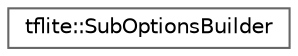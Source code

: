 digraph "Graphical Class Hierarchy"
{
 // LATEX_PDF_SIZE
  bgcolor="transparent";
  edge [fontname=Helvetica,fontsize=10,labelfontname=Helvetica,labelfontsize=10];
  node [fontname=Helvetica,fontsize=10,shape=box,height=0.2,width=0.4];
  rankdir="LR";
  Node0 [id="Node000000",label="tflite::SubOptionsBuilder",height=0.2,width=0.4,color="grey40", fillcolor="white", style="filled",URL="$structtflite_1_1_sub_options_builder.html",tooltip=" "];
}
